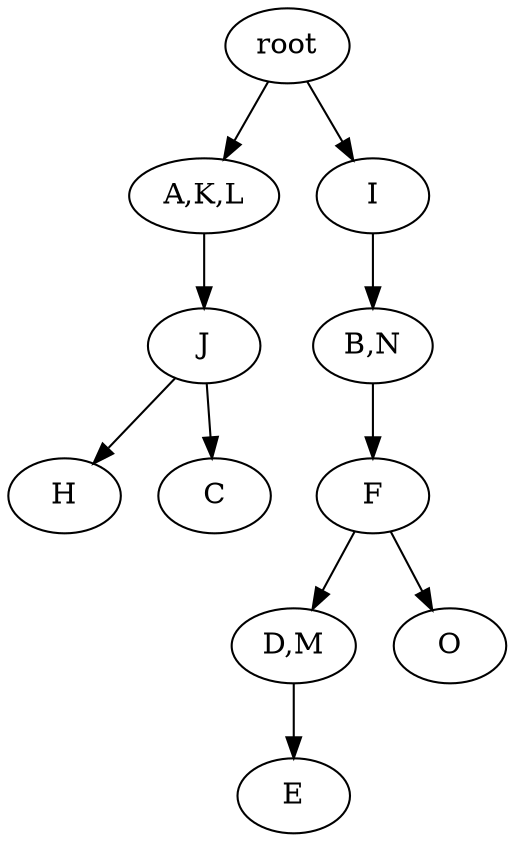 strict digraph G {
	graph [name=G];
	0	 [label=root];
	3	 [label="A,K,L"];
	0 -> 3;
	1	 [label=I];
	0 -> 1;
	4	 [label=J];
	3 -> 4;
	6	 [label=H];
	4 -> 6;
	5	 [label=C];
	4 -> 5;
	2	 [label="B,N"];
	7	 [label=F];
	2 -> 7;
	9	 [label="D,M"];
	10	 [label=E];
	9 -> 10;
	7 -> 9;
	8	 [label=O];
	7 -> 8;
	1 -> 2;
}
